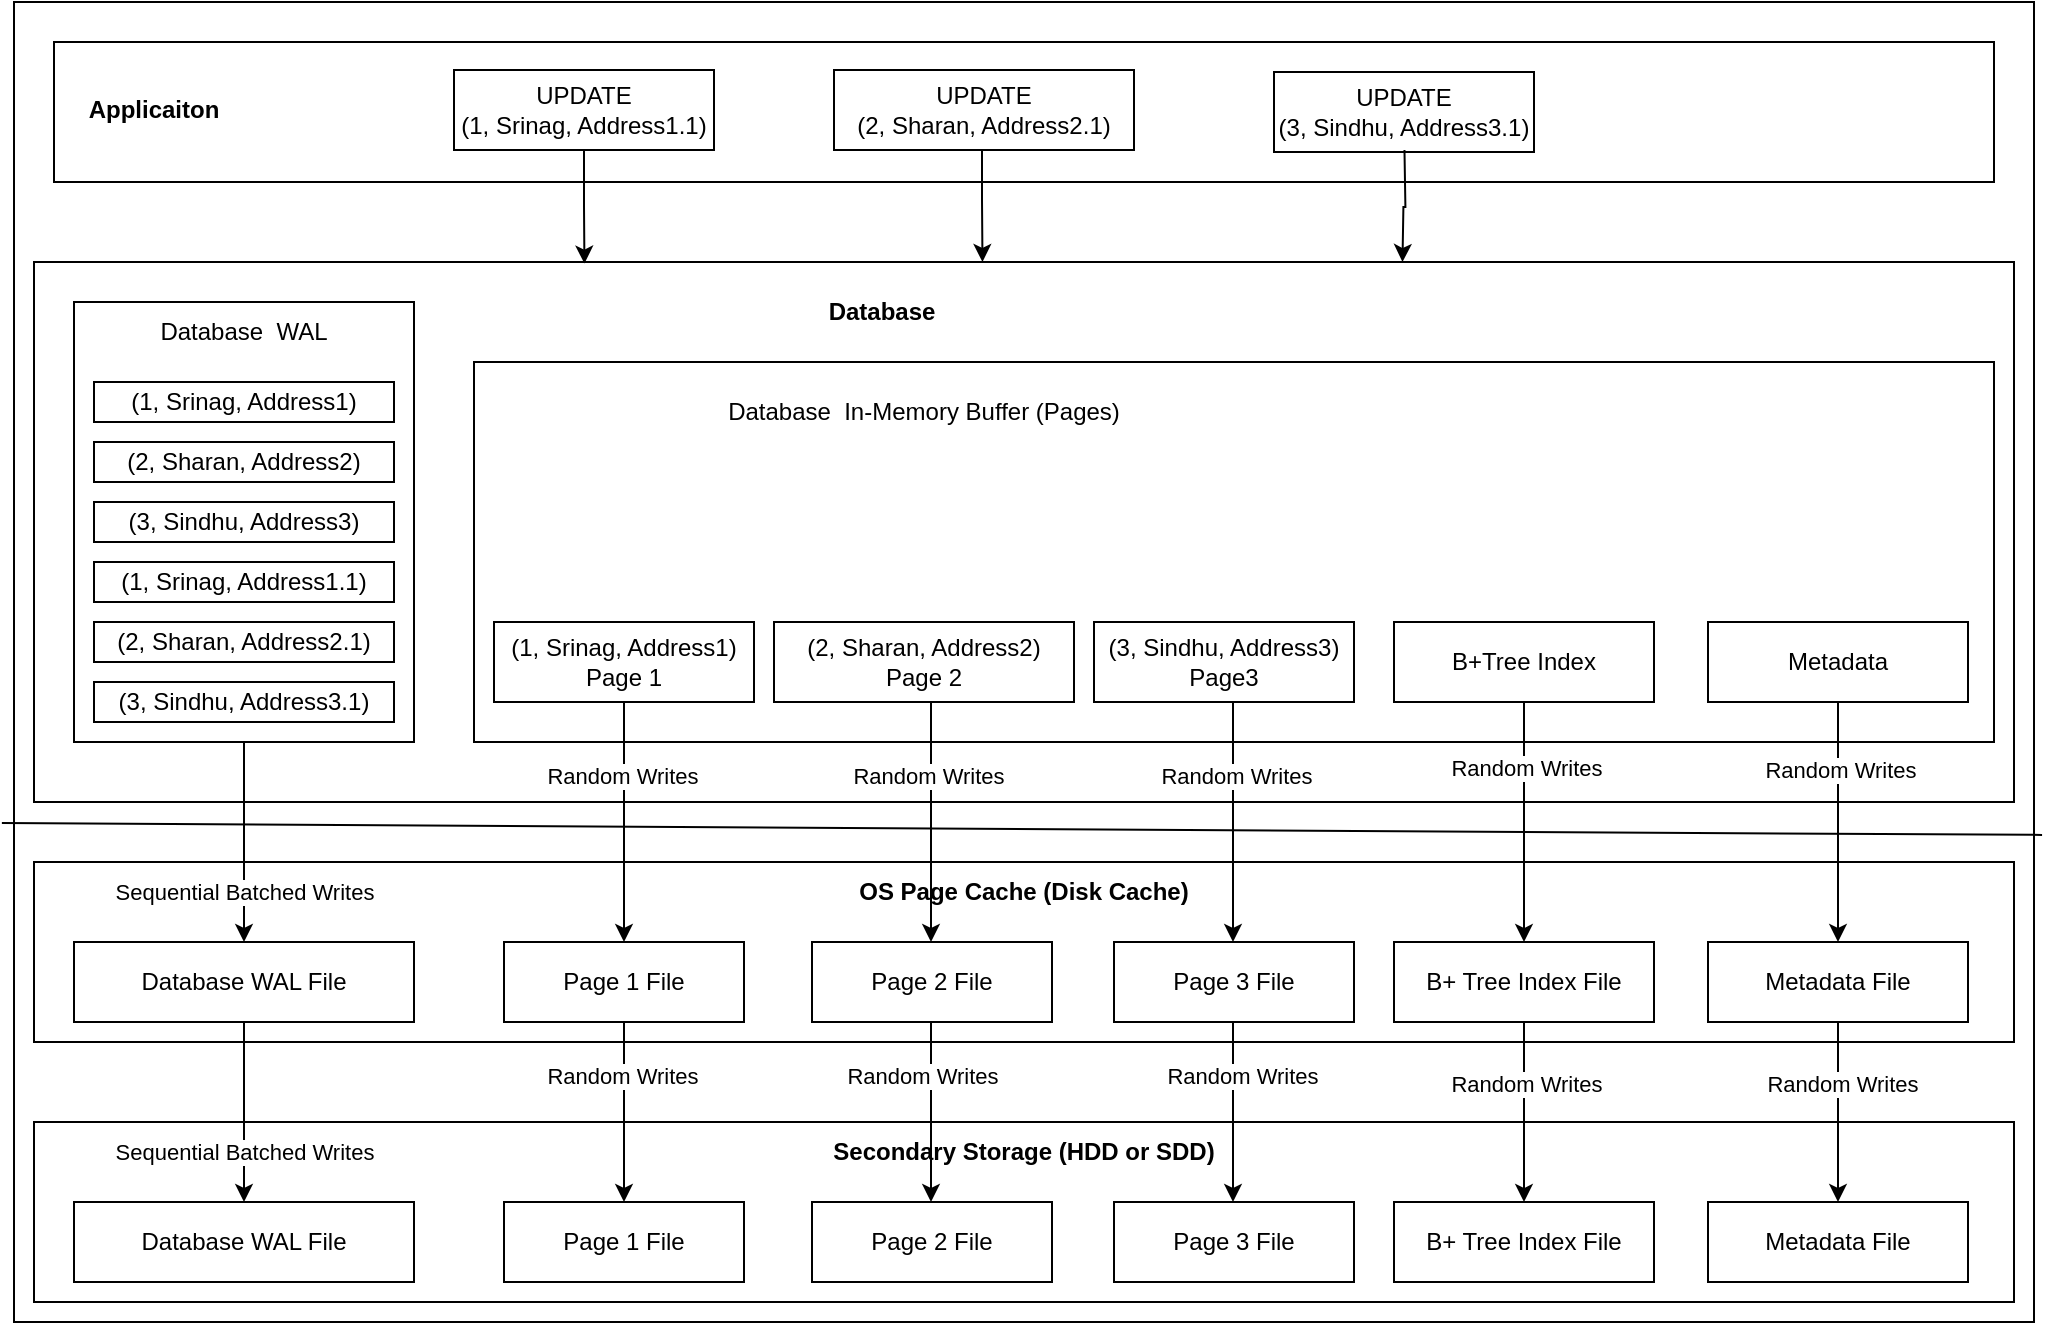 <mxfile version="26.0.10">
  <diagram name="Page-1" id="D8xbuW0guwzP0v444d87">
    <mxGraphModel dx="2363" dy="835" grid="1" gridSize="10" guides="1" tooltips="1" connect="1" arrows="1" fold="1" page="1" pageScale="1" pageWidth="827" pageHeight="1169" math="0" shadow="0">
      <root>
        <mxCell id="0" />
        <mxCell id="1" parent="0" />
        <mxCell id="BLtCQtNqM5bzDNg0aIji-1" value="" style="rounded=0;whiteSpace=wrap;html=1;" vertex="1" parent="1">
          <mxGeometry x="-20" y="10" width="1010" height="660" as="geometry" />
        </mxCell>
        <mxCell id="BLtCQtNqM5bzDNg0aIji-3" value="" style="endArrow=none;html=1;rounded=0;exitX=-0.006;exitY=0.622;exitDx=0;exitDy=0;exitPerimeter=0;entryX=1.004;entryY=0.631;entryDx=0;entryDy=0;entryPerimeter=0;" edge="1" parent="1" source="BLtCQtNqM5bzDNg0aIji-1" target="BLtCQtNqM5bzDNg0aIji-1">
          <mxGeometry width="50" height="50" relative="1" as="geometry">
            <mxPoint x="190.98" y="420.0" as="sourcePoint" />
            <mxPoint x="680" y="421.06" as="targetPoint" />
          </mxGeometry>
        </mxCell>
        <mxCell id="BLtCQtNqM5bzDNg0aIji-4" value="" style="rounded=0;whiteSpace=wrap;html=1;" vertex="1" parent="1">
          <mxGeometry x="-10" y="570" width="990" height="90" as="geometry" />
        </mxCell>
        <mxCell id="BLtCQtNqM5bzDNg0aIji-6" value="&lt;span style=&quot;color: rgba(0, 0, 0, 0); font-family: monospace; font-size: 0px; text-align: start; text-wrap-mode: nowrap;&quot;&gt;%3CmxGraphModel%3E%3Croot%3E%3CmxCell%20id%3D%220%22%2F%3E%3CmxCell%20id%3D%221%22%20parent%3D%220%22%2F%3E%3CmxCell%20id%3D%222%22%20value%3D%22Database%26amp%3Bnbsp%3B%20In-Memory%20Buffer%26lt%3Bbr%26gt%3B(Pages)%22%20style%3D%22text%3Bhtml%3D1%3Balign%3Dcenter%3BverticalAlign%3Dmiddle%3BwhiteSpace%3Dwrap%3Brounded%3D0%3B%22%20vertex%3D%221%22%20parent%3D%221%22%3E%3CmxGeometry%20x%3D%22230%22%20y%3D%22280%22%20width%3D%22400%22%20height%3D%2230%22%20as%3D%22geometry%22%2F%3E%3C%2FmxCell%3E%3C%2Froot%3E%3C%2FmxGraphModel%3E&lt;/span&gt;" style="rounded=0;whiteSpace=wrap;html=1;" vertex="1" parent="1">
          <mxGeometry x="-10" y="440" width="990" height="90" as="geometry" />
        </mxCell>
        <mxCell id="BLtCQtNqM5bzDNg0aIji-10" value="" style="rounded=0;whiteSpace=wrap;html=1;" vertex="1" parent="1">
          <mxGeometry x="-10" y="140" width="990" height="270" as="geometry" />
        </mxCell>
        <mxCell id="BLtCQtNqM5bzDNg0aIji-9" value="" style="rounded=0;whiteSpace=wrap;html=1;" vertex="1" parent="1">
          <mxGeometry x="210" y="190" width="760" height="190" as="geometry" />
        </mxCell>
        <mxCell id="BLtCQtNqM5bzDNg0aIji-11" value="" style="rounded=0;whiteSpace=wrap;html=1;" vertex="1" parent="1">
          <mxGeometry y="30" width="970" height="70" as="geometry" />
        </mxCell>
        <mxCell id="BLtCQtNqM5bzDNg0aIji-12" value="Database&amp;nbsp; In-Memory Buffer (Pages)" style="text;html=1;align=center;verticalAlign=middle;whiteSpace=wrap;rounded=0;fontFamily=Helvetica;fontSize=12;fontColor=default;" vertex="1" parent="1">
          <mxGeometry x="235" y="200" width="400" height="30" as="geometry" />
        </mxCell>
        <mxCell id="BLtCQtNqM5bzDNg0aIji-13" value="(3, Sindhu, Address3)&lt;br&gt;Page3" style="rounded=0;whiteSpace=wrap;html=1;" vertex="1" parent="1">
          <mxGeometry x="520" y="320" width="130" height="40" as="geometry" />
        </mxCell>
        <mxCell id="BLtCQtNqM5bzDNg0aIji-14" value="(2, Sharan, Address2)&lt;br&gt;Page 2" style="rounded=0;whiteSpace=wrap;html=1;" vertex="1" parent="1">
          <mxGeometry x="360" y="320" width="150" height="40" as="geometry" />
        </mxCell>
        <mxCell id="BLtCQtNqM5bzDNg0aIji-27" value="" style="edgeStyle=orthogonalEdgeStyle;rounded=0;orthogonalLoop=1;jettySize=auto;html=1;entryX=0.5;entryY=0;entryDx=0;entryDy=0;" edge="1" parent="1" source="BLtCQtNqM5bzDNg0aIji-15" target="BLtCQtNqM5bzDNg0aIji-17">
          <mxGeometry relative="1" as="geometry" />
        </mxCell>
        <mxCell id="BLtCQtNqM5bzDNg0aIji-15" value="(1, Srinag, Address1)&lt;br&gt;Page 1" style="rounded=0;whiteSpace=wrap;html=1;" vertex="1" parent="1">
          <mxGeometry x="220" y="320" width="130" height="40" as="geometry" />
        </mxCell>
        <mxCell id="BLtCQtNqM5bzDNg0aIji-16" value="OS Page Cache (Disk Cache)" style="text;html=1;align=center;verticalAlign=middle;whiteSpace=wrap;rounded=0;fontStyle=1" vertex="1" parent="1">
          <mxGeometry x="285" y="440" width="400" height="30" as="geometry" />
        </mxCell>
        <mxCell id="BLtCQtNqM5bzDNg0aIji-17" value="Page 1 File" style="rounded=0;whiteSpace=wrap;html=1;" vertex="1" parent="1">
          <mxGeometry x="225" y="480" width="120" height="40" as="geometry" />
        </mxCell>
        <mxCell id="BLtCQtNqM5bzDNg0aIji-18" value="Page 2 File" style="rounded=0;whiteSpace=wrap;html=1;" vertex="1" parent="1">
          <mxGeometry x="379" y="480" width="120" height="40" as="geometry" />
        </mxCell>
        <mxCell id="BLtCQtNqM5bzDNg0aIji-19" value="Page 3 File" style="rounded=0;whiteSpace=wrap;html=1;" vertex="1" parent="1">
          <mxGeometry x="530" y="480" width="120" height="40" as="geometry" />
        </mxCell>
        <mxCell id="BLtCQtNqM5bzDNg0aIji-20" value="Secondary Storage (HDD or SDD)" style="text;html=1;align=center;verticalAlign=middle;whiteSpace=wrap;rounded=0;fontStyle=1" vertex="1" parent="1">
          <mxGeometry x="285" y="570" width="400" height="30" as="geometry" />
        </mxCell>
        <mxCell id="BLtCQtNqM5bzDNg0aIji-22" value="Page 1 File" style="rounded=0;whiteSpace=wrap;html=1;" vertex="1" parent="1">
          <mxGeometry x="225" y="610" width="120" height="40" as="geometry" />
        </mxCell>
        <mxCell id="BLtCQtNqM5bzDNg0aIji-23" value="Page 2 File" style="rounded=0;whiteSpace=wrap;html=1;" vertex="1" parent="1">
          <mxGeometry x="379" y="610" width="120" height="40" as="geometry" />
        </mxCell>
        <mxCell id="BLtCQtNqM5bzDNg0aIji-24" value="Page 3 File" style="rounded=0;whiteSpace=wrap;html=1;" vertex="1" parent="1">
          <mxGeometry x="530" y="610" width="120" height="40" as="geometry" />
        </mxCell>
        <mxCell id="BLtCQtNqM5bzDNg0aIji-28" value="" style="edgeStyle=orthogonalEdgeStyle;rounded=0;orthogonalLoop=1;jettySize=auto;html=1;entryX=0.5;entryY=0;entryDx=0;entryDy=0;" edge="1" parent="1">
          <mxGeometry relative="1" as="geometry">
            <mxPoint x="438.5" y="360" as="sourcePoint" />
            <mxPoint x="438.5" y="480" as="targetPoint" />
          </mxGeometry>
        </mxCell>
        <mxCell id="BLtCQtNqM5bzDNg0aIji-65" value="Random Writes" style="edgeLabel;html=1;align=center;verticalAlign=middle;resizable=0;points=[];" vertex="1" connectable="0" parent="BLtCQtNqM5bzDNg0aIji-28">
          <mxGeometry x="-0.388" y="-2" relative="1" as="geometry">
            <mxPoint as="offset" />
          </mxGeometry>
        </mxCell>
        <mxCell id="BLtCQtNqM5bzDNg0aIji-29" value="" style="edgeStyle=orthogonalEdgeStyle;rounded=0;orthogonalLoop=1;jettySize=auto;html=1;entryX=0.5;entryY=0;entryDx=0;entryDy=0;" edge="1" parent="1">
          <mxGeometry relative="1" as="geometry">
            <mxPoint x="589.5" y="360" as="sourcePoint" />
            <mxPoint x="589.5" y="480" as="targetPoint" />
          </mxGeometry>
        </mxCell>
        <mxCell id="BLtCQtNqM5bzDNg0aIji-66" value="Random Writes" style="edgeLabel;html=1;align=center;verticalAlign=middle;resizable=0;points=[];" vertex="1" connectable="0" parent="BLtCQtNqM5bzDNg0aIji-29">
          <mxGeometry x="-0.507" y="4" relative="1" as="geometry">
            <mxPoint x="-3" y="7" as="offset" />
          </mxGeometry>
        </mxCell>
        <mxCell id="BLtCQtNqM5bzDNg0aIji-30" value="" style="edgeStyle=orthogonalEdgeStyle;rounded=0;orthogonalLoop=1;jettySize=auto;html=1;entryX=0.5;entryY=0;entryDx=0;entryDy=0;exitX=0.5;exitY=1;exitDx=0;exitDy=0;" edge="1" parent="1" source="BLtCQtNqM5bzDNg0aIji-17" target="BLtCQtNqM5bzDNg0aIji-22">
          <mxGeometry relative="1" as="geometry">
            <mxPoint x="330" y="390" as="sourcePoint" />
            <mxPoint x="330" y="510" as="targetPoint" />
          </mxGeometry>
        </mxCell>
        <mxCell id="BLtCQtNqM5bzDNg0aIji-31" value="" style="edgeStyle=orthogonalEdgeStyle;rounded=0;orthogonalLoop=1;jettySize=auto;html=1;entryX=0.5;entryY=0;entryDx=0;entryDy=0;exitX=0.5;exitY=1;exitDx=0;exitDy=0;" edge="1" parent="1">
          <mxGeometry relative="1" as="geometry">
            <mxPoint x="438.5" y="520" as="sourcePoint" />
            <mxPoint x="438.5" y="610" as="targetPoint" />
          </mxGeometry>
        </mxCell>
        <mxCell id="BLtCQtNqM5bzDNg0aIji-32" value="" style="edgeStyle=orthogonalEdgeStyle;rounded=0;orthogonalLoop=1;jettySize=auto;html=1;entryX=0.5;entryY=0;entryDx=0;entryDy=0;exitX=0.5;exitY=1;exitDx=0;exitDy=0;" edge="1" parent="1">
          <mxGeometry relative="1" as="geometry">
            <mxPoint x="589.5" y="520" as="sourcePoint" />
            <mxPoint x="589.5" y="610" as="targetPoint" />
          </mxGeometry>
        </mxCell>
        <mxCell id="BLtCQtNqM5bzDNg0aIji-53" value="" style="edgeStyle=orthogonalEdgeStyle;rounded=0;orthogonalLoop=1;jettySize=auto;html=1;entryX=0.278;entryY=0.003;entryDx=0;entryDy=0;entryPerimeter=0;" edge="1" parent="1" source="BLtCQtNqM5bzDNg0aIji-34" target="BLtCQtNqM5bzDNg0aIji-10">
          <mxGeometry relative="1" as="geometry" />
        </mxCell>
        <mxCell id="BLtCQtNqM5bzDNg0aIji-34" value="UPDATE&lt;br&gt;(1, Srinag, Address1.1)" style="rounded=0;whiteSpace=wrap;html=1;" vertex="1" parent="1">
          <mxGeometry x="200" y="44" width="130" height="40" as="geometry" />
        </mxCell>
        <mxCell id="BLtCQtNqM5bzDNg0aIji-37" value="UPDATE&lt;br&gt;(2, Sharan, Address2.1)" style="rounded=0;whiteSpace=wrap;html=1;" vertex="1" parent="1">
          <mxGeometry x="390" y="44" width="150" height="40" as="geometry" />
        </mxCell>
        <mxCell id="BLtCQtNqM5bzDNg0aIji-38" value="&lt;div&gt;UPDATE&lt;/div&gt;(3, Sindhu, Address3.1)" style="rounded=0;whiteSpace=wrap;html=1;" vertex="1" parent="1">
          <mxGeometry x="610" y="45" width="130" height="40" as="geometry" />
        </mxCell>
        <mxCell id="BLtCQtNqM5bzDNg0aIji-51" value="" style="edgeStyle=orthogonalEdgeStyle;rounded=0;orthogonalLoop=1;jettySize=auto;html=1;" edge="1" parent="1" source="BLtCQtNqM5bzDNg0aIji-39" target="BLtCQtNqM5bzDNg0aIji-47">
          <mxGeometry relative="1" as="geometry" />
        </mxCell>
        <mxCell id="BLtCQtNqM5bzDNg0aIji-57" value="Sequential Batched Writes" style="edgeLabel;html=1;align=center;verticalAlign=middle;resizable=0;points=[];" vertex="1" connectable="0" parent="BLtCQtNqM5bzDNg0aIji-51">
          <mxGeometry x="-0.666" relative="1" as="geometry">
            <mxPoint y="58" as="offset" />
          </mxGeometry>
        </mxCell>
        <mxCell id="BLtCQtNqM5bzDNg0aIji-39" value="" style="rounded=0;whiteSpace=wrap;html=1;" vertex="1" parent="1">
          <mxGeometry x="10" y="160" width="170" height="220" as="geometry" />
        </mxCell>
        <mxCell id="BLtCQtNqM5bzDNg0aIji-40" value="Database&amp;nbsp; WAL" style="text;html=1;align=center;verticalAlign=middle;whiteSpace=wrap;rounded=0;" vertex="1" parent="1">
          <mxGeometry x="20" y="160" width="150" height="30" as="geometry" />
        </mxCell>
        <mxCell id="BLtCQtNqM5bzDNg0aIji-41" value="(1, Srinag, Address1)" style="rounded=0;whiteSpace=wrap;html=1;" vertex="1" parent="1">
          <mxGeometry x="20" y="200" width="150" height="20" as="geometry" />
        </mxCell>
        <mxCell id="BLtCQtNqM5bzDNg0aIji-42" value="(2, Sharan, Address2)" style="rounded=0;whiteSpace=wrap;html=1;" vertex="1" parent="1">
          <mxGeometry x="20" y="230" width="150" height="20" as="geometry" />
        </mxCell>
        <mxCell id="BLtCQtNqM5bzDNg0aIji-43" value="(3, Sindhu, Address3)" style="rounded=0;whiteSpace=wrap;html=1;" vertex="1" parent="1">
          <mxGeometry x="20" y="260" width="150" height="20" as="geometry" />
        </mxCell>
        <mxCell id="BLtCQtNqM5bzDNg0aIji-44" value="(1, Srinag, Address1.1)" style="rounded=0;whiteSpace=wrap;html=1;" vertex="1" parent="1">
          <mxGeometry x="20" y="290" width="150" height="20" as="geometry" />
        </mxCell>
        <mxCell id="BLtCQtNqM5bzDNg0aIji-45" value="(2, Sharan, Address2.1)" style="rounded=0;whiteSpace=wrap;html=1;" vertex="1" parent="1">
          <mxGeometry x="20" y="320" width="150" height="20" as="geometry" />
        </mxCell>
        <mxCell id="BLtCQtNqM5bzDNg0aIji-46" value="(3, Sindhu, Address3.1)" style="rounded=0;whiteSpace=wrap;html=1;" vertex="1" parent="1">
          <mxGeometry x="20" y="350" width="150" height="20" as="geometry" />
        </mxCell>
        <mxCell id="BLtCQtNqM5bzDNg0aIji-52" value="" style="edgeStyle=orthogonalEdgeStyle;rounded=0;orthogonalLoop=1;jettySize=auto;html=1;" edge="1" parent="1" source="BLtCQtNqM5bzDNg0aIji-47" target="BLtCQtNqM5bzDNg0aIji-48">
          <mxGeometry relative="1" as="geometry" />
        </mxCell>
        <mxCell id="BLtCQtNqM5bzDNg0aIji-47" value="Database WAL File" style="rounded=0;whiteSpace=wrap;html=1;" vertex="1" parent="1">
          <mxGeometry x="10" y="480" width="170" height="40" as="geometry" />
        </mxCell>
        <mxCell id="BLtCQtNqM5bzDNg0aIji-48" value="Database WAL File" style="rounded=0;whiteSpace=wrap;html=1;" vertex="1" parent="1">
          <mxGeometry x="10" y="610" width="170" height="40" as="geometry" />
        </mxCell>
        <mxCell id="BLtCQtNqM5bzDNg0aIji-54" value="" style="edgeStyle=orthogonalEdgeStyle;rounded=0;orthogonalLoop=1;jettySize=auto;html=1;entryX=0.278;entryY=0.003;entryDx=0;entryDy=0;entryPerimeter=0;" edge="1" parent="1">
          <mxGeometry relative="1" as="geometry">
            <mxPoint x="465.24" y="84" as="sourcePoint" />
            <mxPoint x="464.24" y="140" as="targetPoint" />
            <Array as="points">
              <mxPoint x="464" y="84" />
              <mxPoint x="464" y="109" />
              <mxPoint x="464" y="109" />
            </Array>
          </mxGeometry>
        </mxCell>
        <mxCell id="BLtCQtNqM5bzDNg0aIji-55" value="" style="edgeStyle=orthogonalEdgeStyle;rounded=0;orthogonalLoop=1;jettySize=auto;html=1;entryX=0.278;entryY=0.003;entryDx=0;entryDy=0;entryPerimeter=0;" edge="1" parent="1">
          <mxGeometry relative="1" as="geometry">
            <mxPoint x="675.24" y="84" as="sourcePoint" />
            <mxPoint x="674.24" y="140" as="targetPoint" />
          </mxGeometry>
        </mxCell>
        <mxCell id="BLtCQtNqM5bzDNg0aIji-56" value="Database" style="text;html=1;align=center;verticalAlign=middle;whiteSpace=wrap;rounded=0;fontStyle=1" vertex="1" parent="1">
          <mxGeometry x="384" y="150" width="60" height="30" as="geometry" />
        </mxCell>
        <mxCell id="BLtCQtNqM5bzDNg0aIji-58" value="Sequential Batched Writes" style="edgeLabel;html=1;align=center;verticalAlign=middle;resizable=0;points=[];" vertex="1" connectable="0" parent="1">
          <mxGeometry x="95" y="585.003" as="geometry" />
        </mxCell>
        <mxCell id="BLtCQtNqM5bzDNg0aIji-59" value="Random Writes" style="edgeLabel;html=1;align=center;verticalAlign=middle;resizable=0;points=[];" vertex="1" connectable="0" parent="1">
          <mxGeometry x="285" y="550.003" as="geometry">
            <mxPoint x="-1" y="-3" as="offset" />
          </mxGeometry>
        </mxCell>
        <mxCell id="BLtCQtNqM5bzDNg0aIji-62" value="Random Writes" style="edgeLabel;html=1;align=center;verticalAlign=middle;resizable=0;points=[];" vertex="1" connectable="0" parent="1">
          <mxGeometry x="460" y="560.003" as="geometry">
            <mxPoint x="134" y="-13" as="offset" />
          </mxGeometry>
        </mxCell>
        <mxCell id="BLtCQtNqM5bzDNg0aIji-63" value="Random Writes" style="edgeLabel;html=1;align=center;verticalAlign=middle;resizable=0;points=[];" vertex="1" connectable="0" parent="1">
          <mxGeometry x="285" y="400.003" as="geometry">
            <mxPoint x="-1" y="-3" as="offset" />
          </mxGeometry>
        </mxCell>
        <mxCell id="BLtCQtNqM5bzDNg0aIji-64" value="Random Writes" style="edgeLabel;html=1;align=center;verticalAlign=middle;resizable=0;points=[];" vertex="1" connectable="0" parent="1">
          <mxGeometry x="300" y="560.003" as="geometry">
            <mxPoint x="134" y="-13" as="offset" />
          </mxGeometry>
        </mxCell>
        <mxCell id="BLtCQtNqM5bzDNg0aIji-72" value="" style="edgeStyle=orthogonalEdgeStyle;rounded=0;orthogonalLoop=1;jettySize=auto;html=1;" edge="1" parent="1" source="BLtCQtNqM5bzDNg0aIji-67" target="BLtCQtNqM5bzDNg0aIji-68">
          <mxGeometry relative="1" as="geometry" />
        </mxCell>
        <mxCell id="BLtCQtNqM5bzDNg0aIji-84" value="Random Writes" style="edgeLabel;html=1;align=center;verticalAlign=middle;resizable=0;points=[];" vertex="1" connectable="0" parent="BLtCQtNqM5bzDNg0aIji-72">
          <mxGeometry x="-0.46" y="1" relative="1" as="geometry">
            <mxPoint as="offset" />
          </mxGeometry>
        </mxCell>
        <mxCell id="BLtCQtNqM5bzDNg0aIji-67" value="B+Tree Index" style="rounded=0;whiteSpace=wrap;html=1;" vertex="1" parent="1">
          <mxGeometry x="670" y="320" width="130" height="40" as="geometry" />
        </mxCell>
        <mxCell id="BLtCQtNqM5bzDNg0aIji-68" value="B+ Tree Index File" style="rounded=0;whiteSpace=wrap;html=1;" vertex="1" parent="1">
          <mxGeometry x="670" y="480" width="130" height="40" as="geometry" />
        </mxCell>
        <mxCell id="BLtCQtNqM5bzDNg0aIji-69" value="B+ Tree Index File" style="rounded=0;whiteSpace=wrap;html=1;" vertex="1" parent="1">
          <mxGeometry x="670" y="610" width="130" height="40" as="geometry" />
        </mxCell>
        <mxCell id="BLtCQtNqM5bzDNg0aIji-73" value="" style="edgeStyle=orthogonalEdgeStyle;rounded=0;orthogonalLoop=1;jettySize=auto;html=1;exitX=0.5;exitY=1;exitDx=0;exitDy=0;entryX=0.5;entryY=0;entryDx=0;entryDy=0;" edge="1" parent="1" source="BLtCQtNqM5bzDNg0aIji-68" target="BLtCQtNqM5bzDNg0aIji-69">
          <mxGeometry relative="1" as="geometry">
            <mxPoint x="745" y="370" as="sourcePoint" />
            <mxPoint x="745" y="490" as="targetPoint" />
          </mxGeometry>
        </mxCell>
        <mxCell id="BLtCQtNqM5bzDNg0aIji-82" value="Random Writes" style="edgeLabel;html=1;align=center;verticalAlign=middle;resizable=0;points=[];" vertex="1" connectable="0" parent="BLtCQtNqM5bzDNg0aIji-73">
          <mxGeometry x="-0.311" y="1" relative="1" as="geometry">
            <mxPoint as="offset" />
          </mxGeometry>
        </mxCell>
        <mxCell id="BLtCQtNqM5bzDNg0aIji-76" value="Metadata" style="rounded=0;whiteSpace=wrap;html=1;" vertex="1" parent="1">
          <mxGeometry x="827" y="320" width="130" height="40" as="geometry" />
        </mxCell>
        <mxCell id="BLtCQtNqM5bzDNg0aIji-77" value="Metadata File" style="rounded=0;whiteSpace=wrap;html=1;" vertex="1" parent="1">
          <mxGeometry x="827" y="480" width="130" height="40" as="geometry" />
        </mxCell>
        <mxCell id="BLtCQtNqM5bzDNg0aIji-78" value="Metadata File" style="rounded=0;whiteSpace=wrap;html=1;" vertex="1" parent="1">
          <mxGeometry x="827" y="610" width="130" height="40" as="geometry" />
        </mxCell>
        <mxCell id="BLtCQtNqM5bzDNg0aIji-80" value="" style="edgeStyle=orthogonalEdgeStyle;rounded=0;orthogonalLoop=1;jettySize=auto;html=1;exitX=0.5;exitY=1;exitDx=0;exitDy=0;entryX=0.5;entryY=0;entryDx=0;entryDy=0;" edge="1" parent="1" source="BLtCQtNqM5bzDNg0aIji-76" target="BLtCQtNqM5bzDNg0aIji-77">
          <mxGeometry relative="1" as="geometry">
            <mxPoint x="745" y="370" as="sourcePoint" />
            <mxPoint x="745" y="490" as="targetPoint" />
          </mxGeometry>
        </mxCell>
        <mxCell id="BLtCQtNqM5bzDNg0aIji-85" value="Random Writes" style="edgeLabel;html=1;align=center;verticalAlign=middle;resizable=0;points=[];" vertex="1" connectable="0" parent="BLtCQtNqM5bzDNg0aIji-80">
          <mxGeometry x="-0.436" y="1" relative="1" as="geometry">
            <mxPoint as="offset" />
          </mxGeometry>
        </mxCell>
        <mxCell id="BLtCQtNqM5bzDNg0aIji-81" value="" style="edgeStyle=orthogonalEdgeStyle;rounded=0;orthogonalLoop=1;jettySize=auto;html=1;exitX=0.5;exitY=1;exitDx=0;exitDy=0;entryX=0.5;entryY=0;entryDx=0;entryDy=0;" edge="1" parent="1" source="BLtCQtNqM5bzDNg0aIji-77" target="BLtCQtNqM5bzDNg0aIji-78">
          <mxGeometry relative="1" as="geometry">
            <mxPoint x="902" y="370" as="sourcePoint" />
            <mxPoint x="902" y="490" as="targetPoint" />
          </mxGeometry>
        </mxCell>
        <mxCell id="BLtCQtNqM5bzDNg0aIji-83" value="Random Writes" style="edgeLabel;html=1;align=center;verticalAlign=middle;resizable=0;points=[];" vertex="1" connectable="0" parent="BLtCQtNqM5bzDNg0aIji-81">
          <mxGeometry x="-0.311" y="2" relative="1" as="geometry">
            <mxPoint as="offset" />
          </mxGeometry>
        </mxCell>
        <mxCell id="BLtCQtNqM5bzDNg0aIji-86" value="Applicaiton" style="text;html=1;align=center;verticalAlign=middle;whiteSpace=wrap;rounded=0;fontStyle=1" vertex="1" parent="1">
          <mxGeometry x="20" y="49" width="60" height="30" as="geometry" />
        </mxCell>
      </root>
    </mxGraphModel>
  </diagram>
</mxfile>
